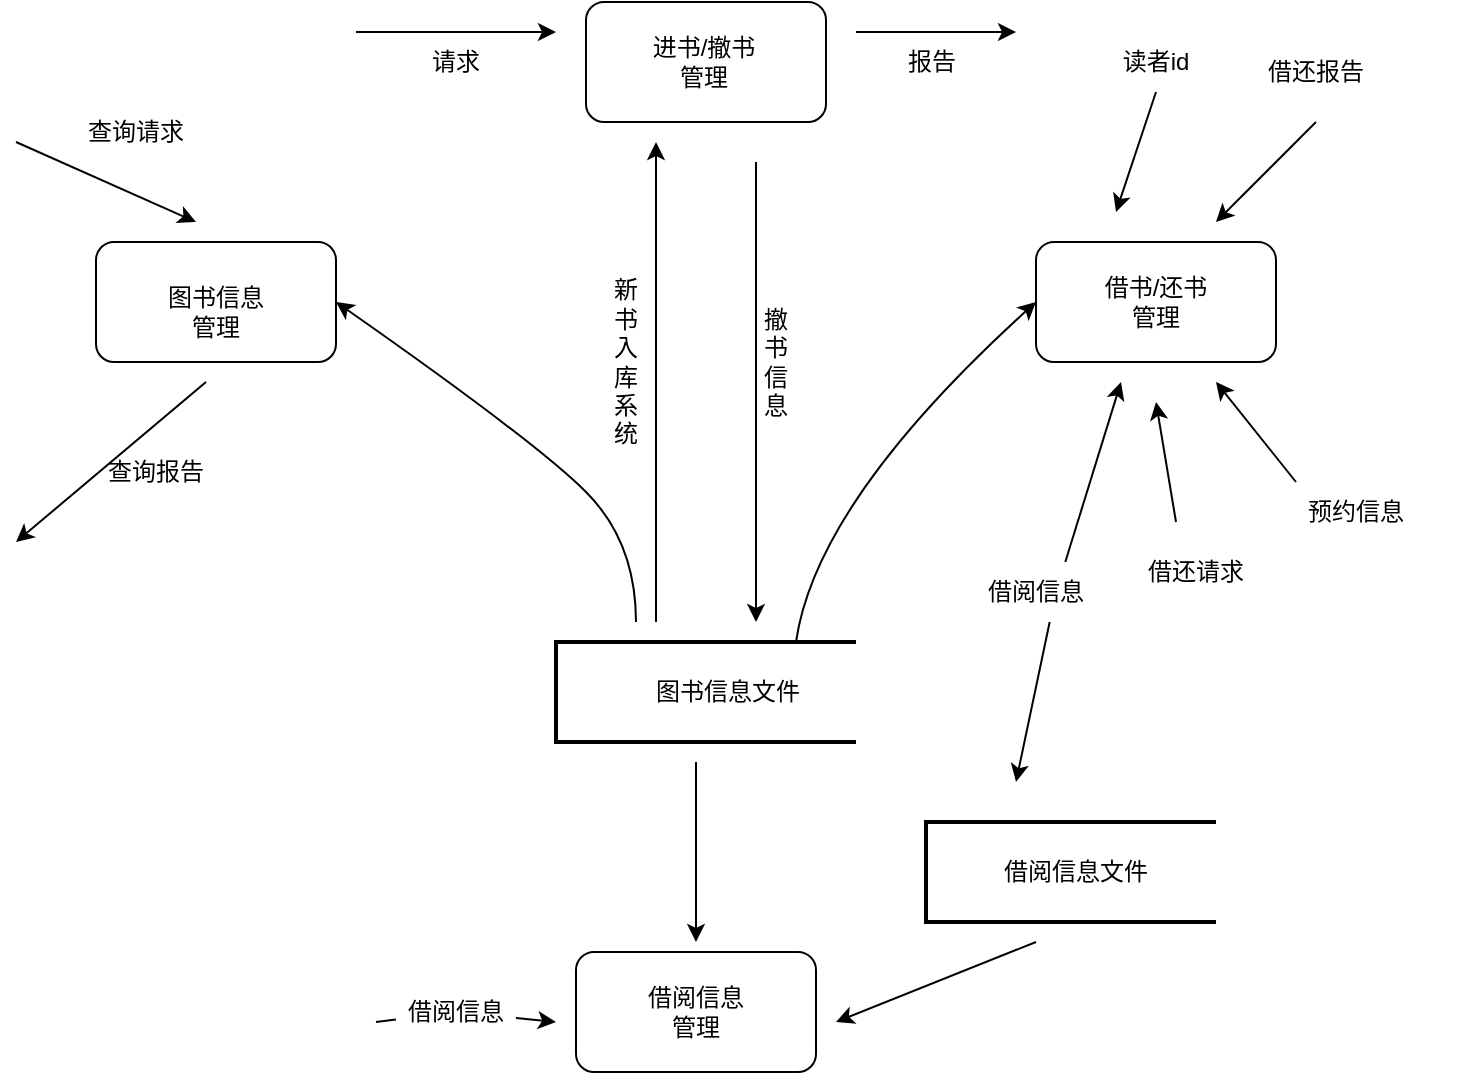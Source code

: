 <mxfile version="20.5.3" type="github">
  <diagram id="G4afB7f_btYLOqJukhZ1" name="第 1 页">
    <mxGraphModel dx="992" dy="571" grid="1" gridSize="10" guides="1" tooltips="1" connect="1" arrows="1" fold="1" page="1" pageScale="1" pageWidth="827" pageHeight="1169" math="0" shadow="0">
      <root>
        <mxCell id="0" />
        <mxCell id="1" parent="0" />
        <mxCell id="eWOYbxRcENtu2gDAIupd-1" value="" style="strokeWidth=2;html=1;shape=mxgraph.flowchart.annotation_1;align=left;pointerEvents=1;" vertex="1" parent="1">
          <mxGeometry x="370" y="360" width="150" height="50" as="geometry" />
        </mxCell>
        <mxCell id="eWOYbxRcENtu2gDAIupd-2" value="" style="rounded=1;whiteSpace=wrap;html=1;" vertex="1" parent="1">
          <mxGeometry x="140" y="160" width="120" height="60" as="geometry" />
        </mxCell>
        <mxCell id="eWOYbxRcENtu2gDAIupd-3" value="" style="rounded=1;whiteSpace=wrap;html=1;" vertex="1" parent="1">
          <mxGeometry x="385" y="40" width="120" height="60" as="geometry" />
        </mxCell>
        <mxCell id="eWOYbxRcENtu2gDAIupd-4" value="" style="rounded=1;whiteSpace=wrap;html=1;" vertex="1" parent="1">
          <mxGeometry x="610" y="160" width="120" height="60" as="geometry" />
        </mxCell>
        <mxCell id="eWOYbxRcENtu2gDAIupd-5" value="" style="endArrow=classic;html=1;rounded=0;" edge="1" parent="1">
          <mxGeometry width="50" height="50" relative="1" as="geometry">
            <mxPoint x="420" y="350" as="sourcePoint" />
            <mxPoint x="420" y="110" as="targetPoint" />
          </mxGeometry>
        </mxCell>
        <mxCell id="eWOYbxRcENtu2gDAIupd-7" value="" style="curved=1;endArrow=classic;html=1;rounded=0;entryX=0;entryY=0.5;entryDx=0;entryDy=0;exitX=0.8;exitY=0;exitDx=0;exitDy=0;exitPerimeter=0;" edge="1" parent="1" source="eWOYbxRcENtu2gDAIupd-1" target="eWOYbxRcENtu2gDAIupd-4">
          <mxGeometry width="50" height="50" relative="1" as="geometry">
            <mxPoint x="490" y="350" as="sourcePoint" />
            <mxPoint x="550" y="290" as="targetPoint" />
            <Array as="points">
              <mxPoint x="500" y="290" />
            </Array>
          </mxGeometry>
        </mxCell>
        <mxCell id="eWOYbxRcENtu2gDAIupd-9" value="" style="curved=1;endArrow=classic;html=1;rounded=0;entryX=1;entryY=0.5;entryDx=0;entryDy=0;" edge="1" parent="1" target="eWOYbxRcENtu2gDAIupd-2">
          <mxGeometry width="50" height="50" relative="1" as="geometry">
            <mxPoint x="410" y="350" as="sourcePoint" />
            <mxPoint x="410" y="260" as="targetPoint" />
            <Array as="points">
              <mxPoint x="410" y="310" />
              <mxPoint x="360" y="260" />
            </Array>
          </mxGeometry>
        </mxCell>
        <mxCell id="eWOYbxRcENtu2gDAIupd-10" value="图书信息文件" style="text;strokeColor=none;fillColor=none;align=left;verticalAlign=middle;spacingLeft=4;spacingRight=4;overflow=hidden;points=[[0,0.5],[1,0.5]];portConstraint=eastwest;rotatable=0;whiteSpace=wrap;html=1;" vertex="1" parent="1">
          <mxGeometry x="414" y="370" width="106" height="30" as="geometry" />
        </mxCell>
        <mxCell id="eWOYbxRcENtu2gDAIupd-11" value="" style="endArrow=classic;html=1;rounded=0;" edge="1" parent="1">
          <mxGeometry width="50" height="50" relative="1" as="geometry">
            <mxPoint x="470" y="120" as="sourcePoint" />
            <mxPoint x="470" y="350" as="targetPoint" />
          </mxGeometry>
        </mxCell>
        <mxCell id="eWOYbxRcENtu2gDAIupd-13" value="进书/撤书&lt;br&gt;管理" style="text;html=1;strokeColor=none;fillColor=none;align=center;verticalAlign=middle;whiteSpace=wrap;rounded=0;" vertex="1" parent="1">
          <mxGeometry x="414" y="55" width="60" height="30" as="geometry" />
        </mxCell>
        <mxCell id="eWOYbxRcENtu2gDAIupd-14" value="借书/还书管理" style="text;html=1;strokeColor=none;fillColor=none;align=center;verticalAlign=middle;whiteSpace=wrap;rounded=0;" vertex="1" parent="1">
          <mxGeometry x="640" y="175" width="60" height="30" as="geometry" />
        </mxCell>
        <mxCell id="eWOYbxRcENtu2gDAIupd-15" value="图书信息管理" style="text;html=1;strokeColor=none;fillColor=none;align=center;verticalAlign=middle;whiteSpace=wrap;rounded=0;" vertex="1" parent="1">
          <mxGeometry x="170" y="180" width="60" height="30" as="geometry" />
        </mxCell>
        <mxCell id="eWOYbxRcENtu2gDAIupd-16" value="" style="endArrow=classic;html=1;rounded=0;" edge="1" parent="1">
          <mxGeometry width="50" height="50" relative="1" as="geometry">
            <mxPoint x="270" y="55" as="sourcePoint" />
            <mxPoint x="370" y="55" as="targetPoint" />
          </mxGeometry>
        </mxCell>
        <mxCell id="eWOYbxRcENtu2gDAIupd-18" value="请求" style="text;html=1;strokeColor=none;fillColor=none;align=center;verticalAlign=middle;whiteSpace=wrap;rounded=0;" vertex="1" parent="1">
          <mxGeometry x="290" y="55" width="60" height="30" as="geometry" />
        </mxCell>
        <mxCell id="eWOYbxRcENtu2gDAIupd-19" value="" style="endArrow=classic;html=1;rounded=0;" edge="1" parent="1">
          <mxGeometry width="50" height="50" relative="1" as="geometry">
            <mxPoint x="520" y="55" as="sourcePoint" />
            <mxPoint x="600" y="55" as="targetPoint" />
          </mxGeometry>
        </mxCell>
        <mxCell id="eWOYbxRcENtu2gDAIupd-20" value="报告" style="text;strokeColor=none;fillColor=none;align=left;verticalAlign=middle;spacingLeft=4;spacingRight=4;overflow=hidden;points=[[0,0.5],[1,0.5]];portConstraint=eastwest;rotatable=0;whiteSpace=wrap;html=1;" vertex="1" parent="1">
          <mxGeometry x="540" y="55" width="80" height="30" as="geometry" />
        </mxCell>
        <mxCell id="eWOYbxRcENtu2gDAIupd-21" value="" style="endArrow=classic;html=1;rounded=0;" edge="1" parent="1">
          <mxGeometry width="50" height="50" relative="1" as="geometry">
            <mxPoint x="670" y="85" as="sourcePoint" />
            <mxPoint x="650" y="145" as="targetPoint" />
          </mxGeometry>
        </mxCell>
        <mxCell id="eWOYbxRcENtu2gDAIupd-22" value="读者id" style="text;html=1;strokeColor=none;fillColor=none;align=center;verticalAlign=middle;whiteSpace=wrap;rounded=0;" vertex="1" parent="1">
          <mxGeometry x="640" y="55" width="60" height="30" as="geometry" />
        </mxCell>
        <mxCell id="eWOYbxRcENtu2gDAIupd-23" value="借还请求" style="text;html=1;strokeColor=none;fillColor=none;align=center;verticalAlign=middle;whiteSpace=wrap;rounded=0;" vertex="1" parent="1">
          <mxGeometry x="660" y="310" width="60" height="30" as="geometry" />
        </mxCell>
        <mxCell id="eWOYbxRcENtu2gDAIupd-24" value="" style="endArrow=classic;html=1;rounded=0;" edge="1" parent="1">
          <mxGeometry width="50" height="50" relative="1" as="geometry">
            <mxPoint x="680" y="300" as="sourcePoint" />
            <mxPoint x="670" y="240" as="targetPoint" />
          </mxGeometry>
        </mxCell>
        <mxCell id="eWOYbxRcENtu2gDAIupd-25" value="预约信息" style="text;strokeColor=none;fillColor=none;align=left;verticalAlign=middle;spacingLeft=4;spacingRight=4;overflow=hidden;points=[[0,0.5],[1,0.5]];portConstraint=eastwest;rotatable=0;whiteSpace=wrap;html=1;" vertex="1" parent="1">
          <mxGeometry x="740" y="280" width="80" height="30" as="geometry" />
        </mxCell>
        <mxCell id="eWOYbxRcENtu2gDAIupd-26" value="" style="endArrow=classic;html=1;rounded=0;" edge="1" parent="1">
          <mxGeometry width="50" height="50" relative="1" as="geometry">
            <mxPoint x="740" y="280" as="sourcePoint" />
            <mxPoint x="700" y="230" as="targetPoint" />
          </mxGeometry>
        </mxCell>
        <mxCell id="eWOYbxRcENtu2gDAIupd-27" value="借还报告" style="text;html=1;strokeColor=none;fillColor=none;align=center;verticalAlign=middle;whiteSpace=wrap;rounded=0;" vertex="1" parent="1">
          <mxGeometry x="720" y="60" width="60" height="30" as="geometry" />
        </mxCell>
        <mxCell id="eWOYbxRcENtu2gDAIupd-28" value="" style="endArrow=classic;html=1;rounded=0;" edge="1" parent="1">
          <mxGeometry width="50" height="50" relative="1" as="geometry">
            <mxPoint x="750" y="100" as="sourcePoint" />
            <mxPoint x="700" y="150" as="targetPoint" />
          </mxGeometry>
        </mxCell>
        <mxCell id="eWOYbxRcENtu2gDAIupd-29" value="" style="strokeWidth=2;html=1;shape=mxgraph.flowchart.annotation_1;align=left;pointerEvents=1;" vertex="1" parent="1">
          <mxGeometry x="555" y="450" width="145" height="50" as="geometry" />
        </mxCell>
        <mxCell id="eWOYbxRcENtu2gDAIupd-30" value="借阅信息文件" style="text;strokeColor=none;fillColor=none;align=left;verticalAlign=middle;spacingLeft=4;spacingRight=4;overflow=hidden;points=[[0,0.5],[1,0.5]];portConstraint=eastwest;rotatable=0;whiteSpace=wrap;html=1;" vertex="1" parent="1">
          <mxGeometry x="587.5" y="460" width="92.5" height="30" as="geometry" />
        </mxCell>
        <mxCell id="eWOYbxRcENtu2gDAIupd-31" value="" style="endArrow=classic;startArrow=none;html=1;rounded=0;" edge="1" parent="1" source="eWOYbxRcENtu2gDAIupd-32">
          <mxGeometry width="50" height="50" relative="1" as="geometry">
            <mxPoint x="600" y="430" as="sourcePoint" />
            <mxPoint x="652.5" y="230" as="targetPoint" />
          </mxGeometry>
        </mxCell>
        <mxCell id="eWOYbxRcENtu2gDAIupd-32" value="借阅信息" style="text;strokeColor=none;fillColor=none;align=left;verticalAlign=middle;spacingLeft=4;spacingRight=4;overflow=hidden;points=[[0,0.5],[1,0.5]];portConstraint=eastwest;rotatable=0;whiteSpace=wrap;html=1;" vertex="1" parent="1">
          <mxGeometry x="580" y="320" width="80" height="30" as="geometry" />
        </mxCell>
        <mxCell id="eWOYbxRcENtu2gDAIupd-33" value="" style="endArrow=none;startArrow=classic;html=1;rounded=0;" edge="1" parent="1" target="eWOYbxRcENtu2gDAIupd-32">
          <mxGeometry width="50" height="50" relative="1" as="geometry">
            <mxPoint x="600" y="430" as="sourcePoint" />
            <mxPoint x="652.5" y="230" as="targetPoint" />
          </mxGeometry>
        </mxCell>
        <mxCell id="eWOYbxRcENtu2gDAIupd-34" value="" style="rounded=1;whiteSpace=wrap;html=1;" vertex="1" parent="1">
          <mxGeometry x="380" y="515" width="120" height="60" as="geometry" />
        </mxCell>
        <mxCell id="eWOYbxRcENtu2gDAIupd-35" value="借阅信息管理" style="text;html=1;strokeColor=none;fillColor=none;align=center;verticalAlign=middle;whiteSpace=wrap;rounded=0;" vertex="1" parent="1">
          <mxGeometry x="410" y="530" width="60" height="30" as="geometry" />
        </mxCell>
        <mxCell id="eWOYbxRcENtu2gDAIupd-36" value="" style="endArrow=classic;html=1;rounded=0;" edge="1" parent="1">
          <mxGeometry width="50" height="50" relative="1" as="geometry">
            <mxPoint x="440" y="420" as="sourcePoint" />
            <mxPoint x="440" y="510" as="targetPoint" />
          </mxGeometry>
        </mxCell>
        <mxCell id="eWOYbxRcENtu2gDAIupd-37" value="" style="endArrow=classic;html=1;rounded=0;" edge="1" parent="1">
          <mxGeometry width="50" height="50" relative="1" as="geometry">
            <mxPoint x="610" y="510" as="sourcePoint" />
            <mxPoint x="510" y="550" as="targetPoint" />
          </mxGeometry>
        </mxCell>
        <mxCell id="eWOYbxRcENtu2gDAIupd-38" value="" style="endArrow=classic;html=1;rounded=0;startArrow=none;" edge="1" parent="1" source="eWOYbxRcENtu2gDAIupd-41">
          <mxGeometry width="50" height="50" relative="1" as="geometry">
            <mxPoint x="280" y="520" as="sourcePoint" />
            <mxPoint x="370" y="550" as="targetPoint" />
          </mxGeometry>
        </mxCell>
        <mxCell id="eWOYbxRcENtu2gDAIupd-41" value="借阅信息" style="text;html=1;strokeColor=none;fillColor=none;align=center;verticalAlign=middle;whiteSpace=wrap;rounded=0;" vertex="1" parent="1">
          <mxGeometry x="290" y="530" width="60" height="30" as="geometry" />
        </mxCell>
        <mxCell id="eWOYbxRcENtu2gDAIupd-42" value="" style="endArrow=none;html=1;rounded=0;" edge="1" parent="1" target="eWOYbxRcENtu2gDAIupd-41">
          <mxGeometry width="50" height="50" relative="1" as="geometry">
            <mxPoint x="280" y="550" as="sourcePoint" />
            <mxPoint x="370" y="520" as="targetPoint" />
          </mxGeometry>
        </mxCell>
        <mxCell id="eWOYbxRcENtu2gDAIupd-43" value="" style="endArrow=classic;html=1;rounded=0;" edge="1" parent="1">
          <mxGeometry width="50" height="50" relative="1" as="geometry">
            <mxPoint x="195" y="230" as="sourcePoint" />
            <mxPoint x="100" y="310" as="targetPoint" />
          </mxGeometry>
        </mxCell>
        <mxCell id="eWOYbxRcENtu2gDAIupd-44" value="查询报告" style="text;html=1;strokeColor=none;fillColor=none;align=center;verticalAlign=middle;whiteSpace=wrap;rounded=0;" vertex="1" parent="1">
          <mxGeometry x="140" y="260" width="60" height="30" as="geometry" />
        </mxCell>
        <mxCell id="eWOYbxRcENtu2gDAIupd-46" value="查询请求" style="text;strokeColor=none;fillColor=none;align=left;verticalAlign=middle;spacingLeft=4;spacingRight=4;overflow=hidden;points=[[0,0.5],[1,0.5]];portConstraint=eastwest;rotatable=0;whiteSpace=wrap;html=1;" vertex="1" parent="1">
          <mxGeometry x="130" y="90" width="80" height="30" as="geometry" />
        </mxCell>
        <mxCell id="eWOYbxRcENtu2gDAIupd-47" value="" style="endArrow=classic;html=1;rounded=0;" edge="1" parent="1">
          <mxGeometry width="50" height="50" relative="1" as="geometry">
            <mxPoint x="100" y="110" as="sourcePoint" />
            <mxPoint x="190" y="150" as="targetPoint" />
          </mxGeometry>
        </mxCell>
        <mxCell id="eWOYbxRcENtu2gDAIupd-48" value="新书入库系统" style="text;html=1;strokeColor=none;fillColor=none;align=center;verticalAlign=middle;whiteSpace=wrap;rounded=0;" vertex="1" parent="1">
          <mxGeometry x="400" y="205" width="10" height="30" as="geometry" />
        </mxCell>
        <mxCell id="eWOYbxRcENtu2gDAIupd-49" value="撤书信息" style="text;html=1;strokeColor=none;fillColor=none;align=center;verticalAlign=middle;whiteSpace=wrap;rounded=0;" vertex="1" parent="1">
          <mxGeometry x="470" y="205" width="20" height="30" as="geometry" />
        </mxCell>
      </root>
    </mxGraphModel>
  </diagram>
</mxfile>
